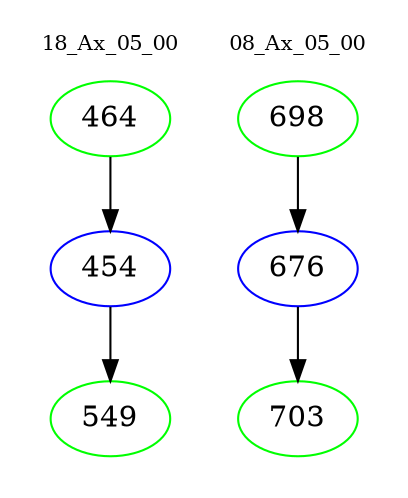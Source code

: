 digraph{
subgraph cluster_0 {
color = white
label = "18_Ax_05_00";
fontsize=10;
T0_464 [label="464", color="green"]
T0_464 -> T0_454 [color="black"]
T0_454 [label="454", color="blue"]
T0_454 -> T0_549 [color="black"]
T0_549 [label="549", color="green"]
}
subgraph cluster_1 {
color = white
label = "08_Ax_05_00";
fontsize=10;
T1_698 [label="698", color="green"]
T1_698 -> T1_676 [color="black"]
T1_676 [label="676", color="blue"]
T1_676 -> T1_703 [color="black"]
T1_703 [label="703", color="green"]
}
}

